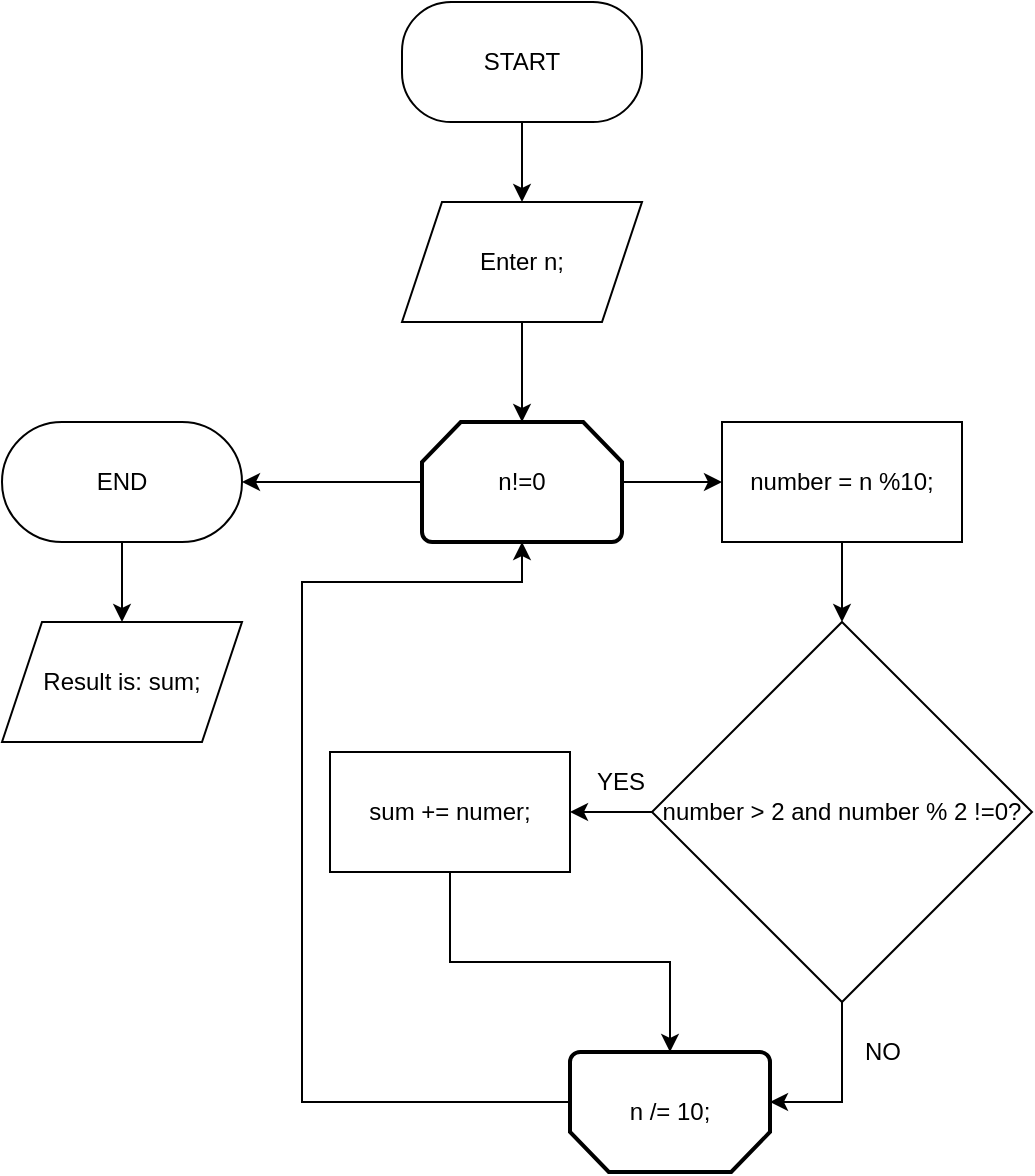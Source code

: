 <mxfile version="22.0.4" type="github">
  <diagram name="Page-1" id="XN7CTonLKZubEAzromIY">
    <mxGraphModel dx="1282" dy="651" grid="1" gridSize="10" guides="1" tooltips="1" connect="1" arrows="1" fold="1" page="1" pageScale="1" pageWidth="827" pageHeight="1169" math="0" shadow="0">
      <root>
        <mxCell id="0" />
        <mxCell id="1" parent="0" />
        <mxCell id="NyeRhBweIk-uwgUjuJD0-4" style="edgeStyle=orthogonalEdgeStyle;rounded=0;orthogonalLoop=1;jettySize=auto;html=1;exitX=0.5;exitY=1;exitDx=0;exitDy=0;entryX=0.5;entryY=0;entryDx=0;entryDy=0;" edge="1" parent="1" source="NyeRhBweIk-uwgUjuJD0-2">
          <mxGeometry relative="1" as="geometry">
            <mxPoint x="390" y="160" as="targetPoint" />
          </mxGeometry>
        </mxCell>
        <mxCell id="NyeRhBweIk-uwgUjuJD0-2" value="START" style="rounded=1;whiteSpace=wrap;html=1;arcSize=41;" vertex="1" parent="1">
          <mxGeometry x="330" y="60" width="120" height="60" as="geometry" />
        </mxCell>
        <mxCell id="NyeRhBweIk-uwgUjuJD0-27" value="" style="edgeStyle=orthogonalEdgeStyle;rounded=0;orthogonalLoop=1;jettySize=auto;html=1;" edge="1" parent="1" source="NyeRhBweIk-uwgUjuJD0-5" target="NyeRhBweIk-uwgUjuJD0-26">
          <mxGeometry relative="1" as="geometry" />
        </mxCell>
        <mxCell id="NyeRhBweIk-uwgUjuJD0-5" value="Enter n;" style="shape=parallelogram;perimeter=parallelogramPerimeter;whiteSpace=wrap;html=1;fixedSize=1;" vertex="1" parent="1">
          <mxGeometry x="330" y="160" width="120" height="60" as="geometry" />
        </mxCell>
        <mxCell id="NyeRhBweIk-uwgUjuJD0-11" style="edgeStyle=orthogonalEdgeStyle;rounded=0;orthogonalLoop=1;jettySize=auto;html=1;exitX=0.5;exitY=1;exitDx=0;exitDy=0;entryX=0.5;entryY=0;entryDx=0;entryDy=0;" edge="1" parent="1" source="NyeRhBweIk-uwgUjuJD0-8" target="NyeRhBweIk-uwgUjuJD0-10">
          <mxGeometry relative="1" as="geometry" />
        </mxCell>
        <mxCell id="NyeRhBweIk-uwgUjuJD0-8" value="number = n %10;" style="rounded=0;whiteSpace=wrap;html=1;" vertex="1" parent="1">
          <mxGeometry x="490" y="270" width="120" height="60" as="geometry" />
        </mxCell>
        <mxCell id="NyeRhBweIk-uwgUjuJD0-13" value="" style="edgeStyle=orthogonalEdgeStyle;rounded=0;orthogonalLoop=1;jettySize=auto;html=1;" edge="1" parent="1" source="NyeRhBweIk-uwgUjuJD0-10" target="NyeRhBweIk-uwgUjuJD0-12">
          <mxGeometry relative="1" as="geometry" />
        </mxCell>
        <mxCell id="NyeRhBweIk-uwgUjuJD0-33" style="edgeStyle=orthogonalEdgeStyle;rounded=0;orthogonalLoop=1;jettySize=auto;html=1;" edge="1" parent="1" source="NyeRhBweIk-uwgUjuJD0-10" target="NyeRhBweIk-uwgUjuJD0-31">
          <mxGeometry relative="1" as="geometry">
            <Array as="points">
              <mxPoint x="550" y="610" />
            </Array>
          </mxGeometry>
        </mxCell>
        <mxCell id="NyeRhBweIk-uwgUjuJD0-10" value="number &amp;gt; 2 and number % 2 !=0?" style="rhombus;whiteSpace=wrap;html=1;" vertex="1" parent="1">
          <mxGeometry x="455" y="370" width="190" height="190" as="geometry" />
        </mxCell>
        <mxCell id="NyeRhBweIk-uwgUjuJD0-32" style="edgeStyle=orthogonalEdgeStyle;rounded=0;orthogonalLoop=1;jettySize=auto;html=1;" edge="1" parent="1" source="NyeRhBweIk-uwgUjuJD0-12" target="NyeRhBweIk-uwgUjuJD0-31">
          <mxGeometry relative="1" as="geometry" />
        </mxCell>
        <mxCell id="NyeRhBweIk-uwgUjuJD0-12" value="sum += numer;" style="whiteSpace=wrap;html=1;" vertex="1" parent="1">
          <mxGeometry x="294" y="435" width="120" height="60" as="geometry" />
        </mxCell>
        <mxCell id="NyeRhBweIk-uwgUjuJD0-14" value="YES" style="text;html=1;align=center;verticalAlign=middle;resizable=0;points=[];autosize=1;strokeColor=none;fillColor=none;" vertex="1" parent="1">
          <mxGeometry x="414" y="435" width="50" height="30" as="geometry" />
        </mxCell>
        <mxCell id="NyeRhBweIk-uwgUjuJD0-18" value="NO" style="text;html=1;align=center;verticalAlign=middle;resizable=0;points=[];autosize=1;strokeColor=none;fillColor=none;" vertex="1" parent="1">
          <mxGeometry x="550" y="570" width="40" height="30" as="geometry" />
        </mxCell>
        <mxCell id="NyeRhBweIk-uwgUjuJD0-24" style="edgeStyle=orthogonalEdgeStyle;rounded=0;orthogonalLoop=1;jettySize=auto;html=1;exitX=0.5;exitY=1;exitDx=0;exitDy=0;entryX=0.5;entryY=0;entryDx=0;entryDy=0;" edge="1" parent="1" source="NyeRhBweIk-uwgUjuJD0-21" target="NyeRhBweIk-uwgUjuJD0-23">
          <mxGeometry relative="1" as="geometry" />
        </mxCell>
        <mxCell id="NyeRhBweIk-uwgUjuJD0-21" value="END" style="rounded=1;whiteSpace=wrap;html=1;arcSize=50;" vertex="1" parent="1">
          <mxGeometry x="130" y="270" width="120" height="60" as="geometry" />
        </mxCell>
        <mxCell id="NyeRhBweIk-uwgUjuJD0-23" value="Result is: sum;" style="shape=parallelogram;perimeter=parallelogramPerimeter;whiteSpace=wrap;html=1;fixedSize=1;" vertex="1" parent="1">
          <mxGeometry x="130" y="370" width="120" height="60" as="geometry" />
        </mxCell>
        <mxCell id="NyeRhBweIk-uwgUjuJD0-28" value="" style="edgeStyle=orthogonalEdgeStyle;rounded=0;orthogonalLoop=1;jettySize=auto;html=1;" edge="1" parent="1" source="NyeRhBweIk-uwgUjuJD0-26" target="NyeRhBweIk-uwgUjuJD0-8">
          <mxGeometry relative="1" as="geometry" />
        </mxCell>
        <mxCell id="NyeRhBweIk-uwgUjuJD0-29" value="" style="edgeStyle=orthogonalEdgeStyle;rounded=0;orthogonalLoop=1;jettySize=auto;html=1;" edge="1" parent="1" source="NyeRhBweIk-uwgUjuJD0-26" target="NyeRhBweIk-uwgUjuJD0-21">
          <mxGeometry relative="1" as="geometry" />
        </mxCell>
        <mxCell id="NyeRhBweIk-uwgUjuJD0-26" value="n!=0" style="strokeWidth=2;html=1;shape=mxgraph.flowchart.loop_limit;whiteSpace=wrap;" vertex="1" parent="1">
          <mxGeometry x="340" y="270" width="100" height="60" as="geometry" />
        </mxCell>
        <mxCell id="NyeRhBweIk-uwgUjuJD0-30" style="edgeStyle=orthogonalEdgeStyle;rounded=0;orthogonalLoop=1;jettySize=auto;html=1;entryX=0.5;entryY=1;entryDx=0;entryDy=0;entryPerimeter=0;" edge="1" parent="1" target="NyeRhBweIk-uwgUjuJD0-26">
          <mxGeometry relative="1" as="geometry">
            <mxPoint x="414" y="620.034" as="sourcePoint" />
            <Array as="points">
              <mxPoint x="414" y="610" />
              <mxPoint x="280" y="610" />
              <mxPoint x="280" y="350" />
              <mxPoint x="390" y="350" />
            </Array>
          </mxGeometry>
        </mxCell>
        <mxCell id="NyeRhBweIk-uwgUjuJD0-31" value="n /= 10;" style="strokeWidth=2;html=1;shape=mxgraph.flowchart.loop_limit;whiteSpace=wrap;direction=west;" vertex="1" parent="1">
          <mxGeometry x="414" y="585" width="100" height="60" as="geometry" />
        </mxCell>
      </root>
    </mxGraphModel>
  </diagram>
</mxfile>
